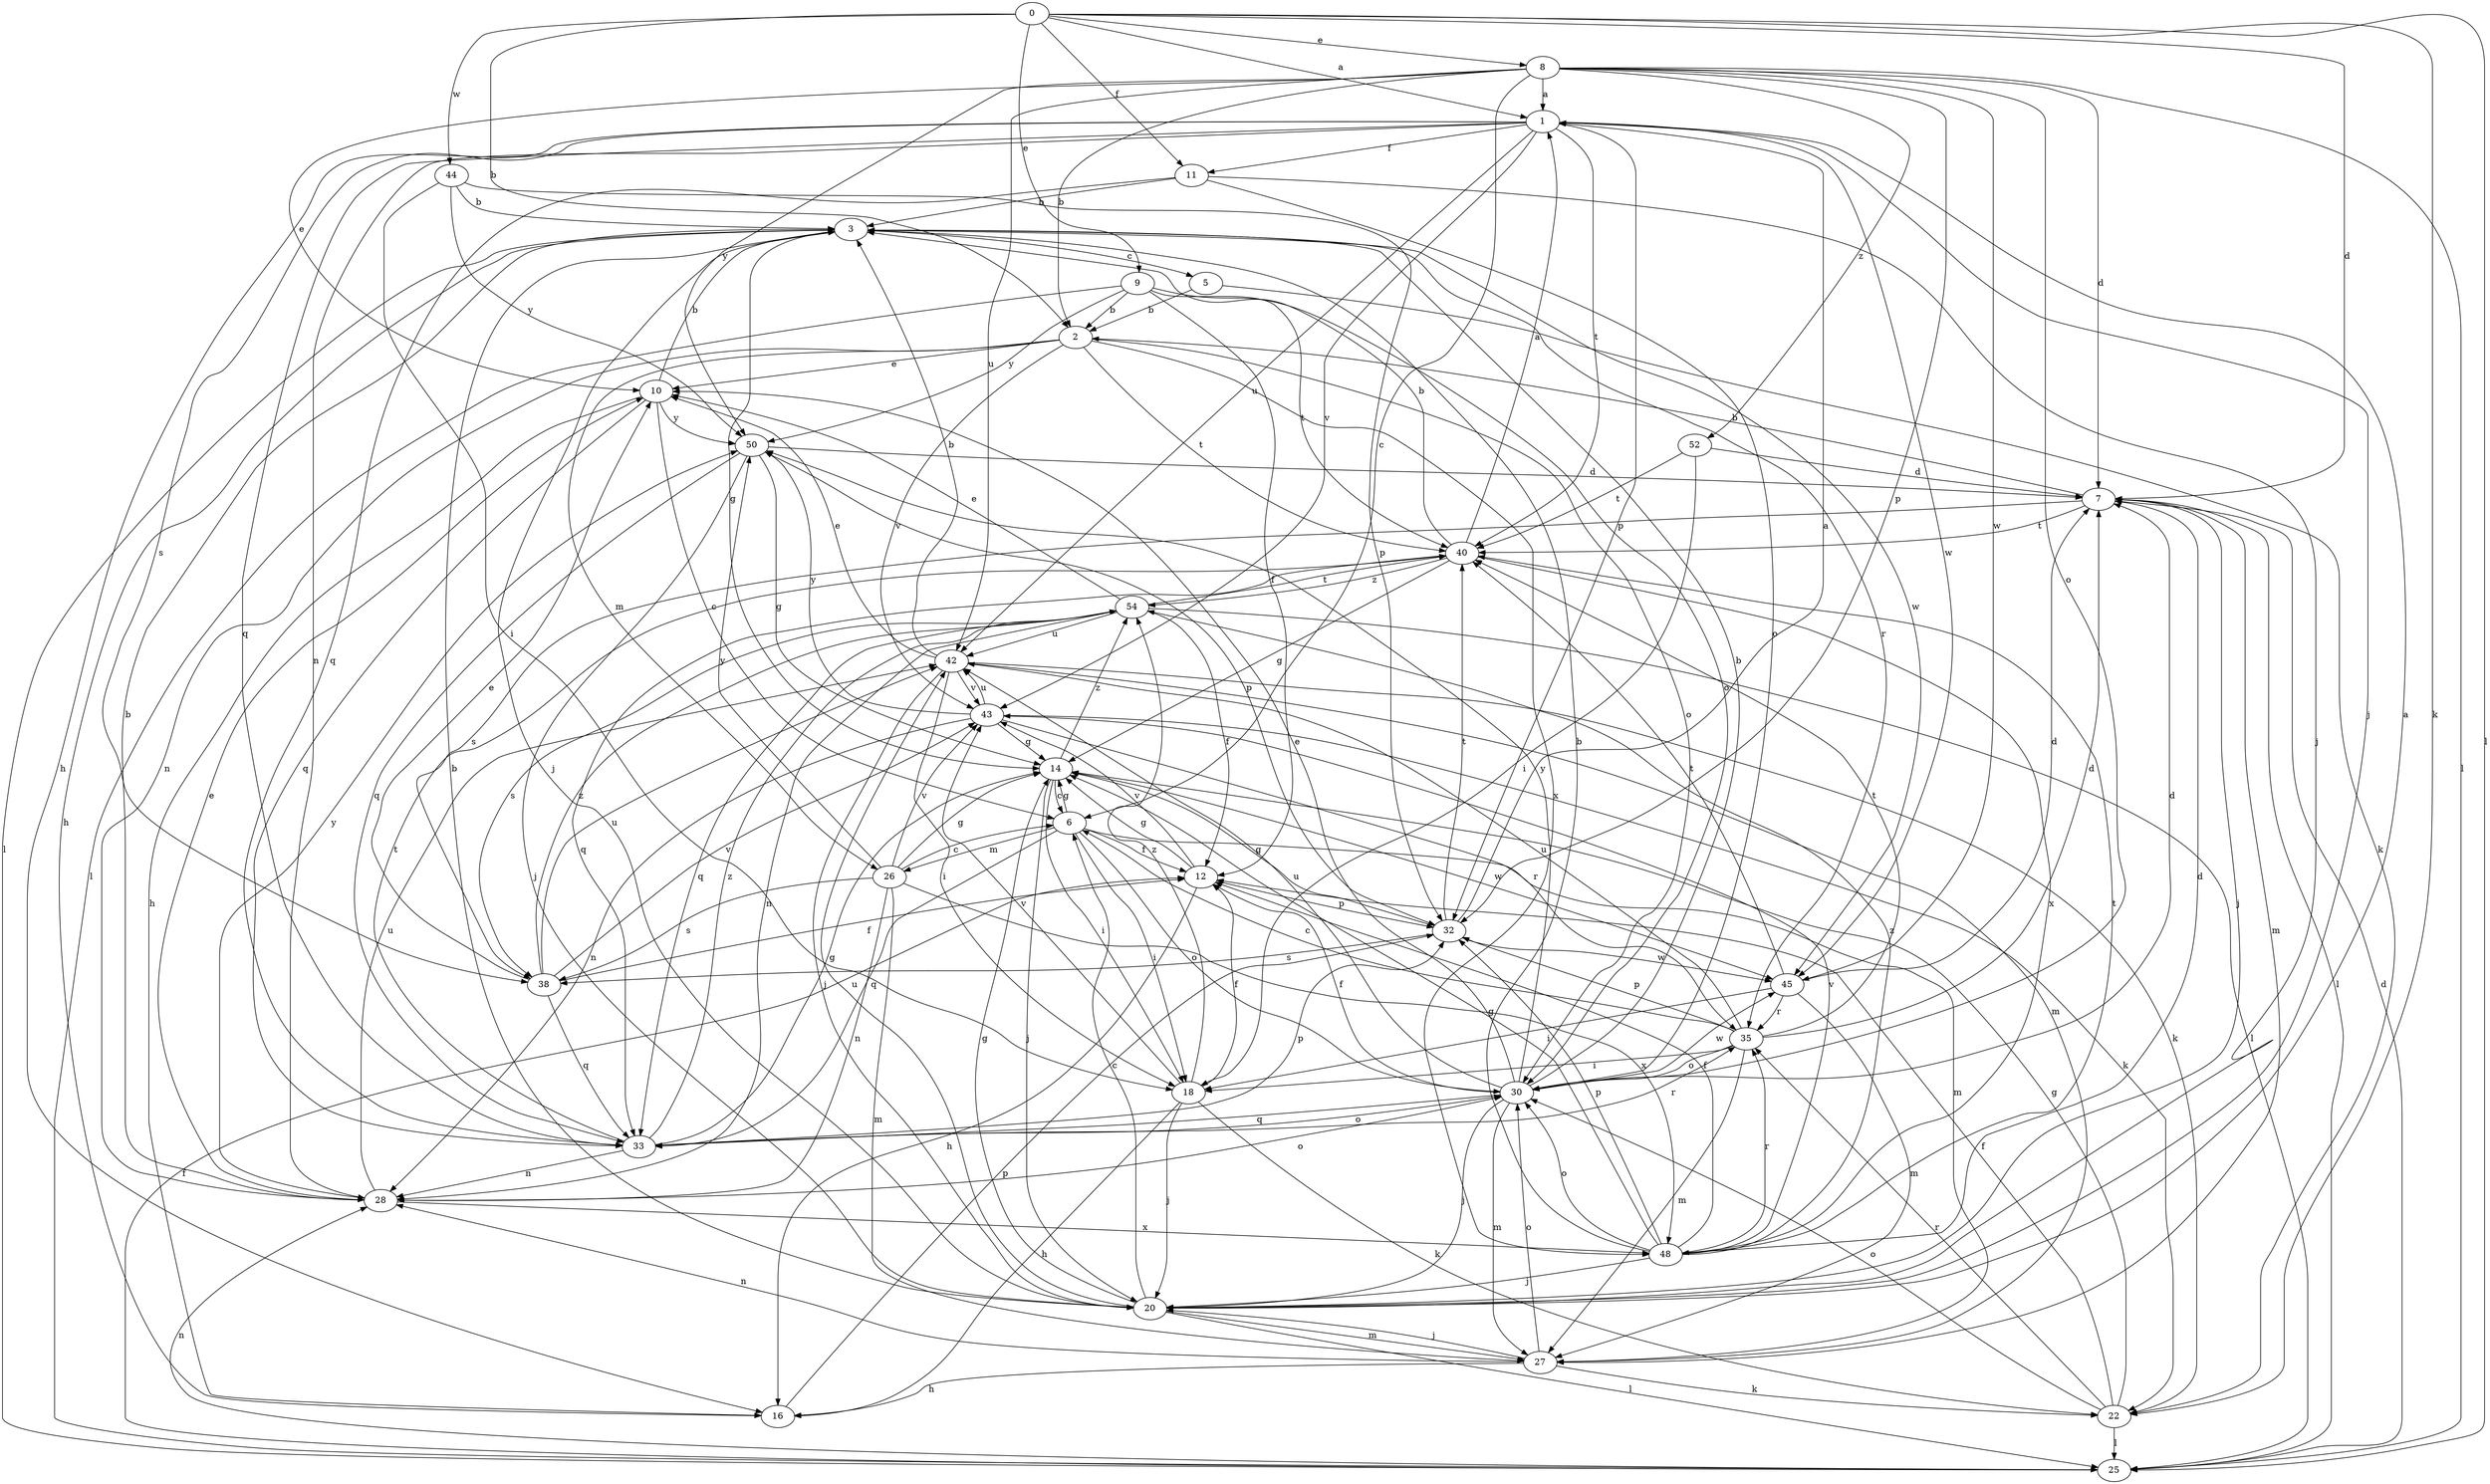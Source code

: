 strict digraph  {
0;
1;
2;
3;
5;
6;
7;
8;
9;
10;
11;
12;
14;
16;
18;
20;
22;
25;
26;
27;
28;
30;
32;
33;
35;
38;
40;
42;
43;
44;
45;
48;
50;
52;
54;
0 -> 1  [label=a];
0 -> 2  [label=b];
0 -> 7  [label=d];
0 -> 8  [label=e];
0 -> 9  [label=e];
0 -> 11  [label=f];
0 -> 22  [label=k];
0 -> 25  [label=l];
0 -> 44  [label=w];
1 -> 11  [label=f];
1 -> 16  [label=h];
1 -> 20  [label=j];
1 -> 28  [label=n];
1 -> 32  [label=p];
1 -> 33  [label=q];
1 -> 38  [label=s];
1 -> 40  [label=t];
1 -> 42  [label=u];
1 -> 43  [label=v];
1 -> 45  [label=w];
2 -> 10  [label=e];
2 -> 26  [label=m];
2 -> 28  [label=n];
2 -> 30  [label=o];
2 -> 40  [label=t];
2 -> 43  [label=v];
2 -> 48  [label=x];
3 -> 5  [label=c];
3 -> 14  [label=g];
3 -> 16  [label=h];
3 -> 20  [label=j];
3 -> 25  [label=l];
3 -> 35  [label=r];
3 -> 45  [label=w];
5 -> 2  [label=b];
5 -> 22  [label=k];
6 -> 12  [label=f];
6 -> 14  [label=g];
6 -> 18  [label=i];
6 -> 26  [label=m];
6 -> 27  [label=m];
6 -> 30  [label=o];
6 -> 33  [label=q];
7 -> 2  [label=b];
7 -> 20  [label=j];
7 -> 25  [label=l];
7 -> 27  [label=m];
7 -> 38  [label=s];
7 -> 40  [label=t];
8 -> 1  [label=a];
8 -> 2  [label=b];
8 -> 6  [label=c];
8 -> 7  [label=d];
8 -> 10  [label=e];
8 -> 25  [label=l];
8 -> 30  [label=o];
8 -> 32  [label=p];
8 -> 42  [label=u];
8 -> 45  [label=w];
8 -> 50  [label=y];
8 -> 52  [label=z];
9 -> 2  [label=b];
9 -> 12  [label=f];
9 -> 25  [label=l];
9 -> 30  [label=o];
9 -> 40  [label=t];
9 -> 50  [label=y];
10 -> 3  [label=b];
10 -> 6  [label=c];
10 -> 16  [label=h];
10 -> 33  [label=q];
10 -> 50  [label=y];
11 -> 3  [label=b];
11 -> 20  [label=j];
11 -> 30  [label=o];
11 -> 33  [label=q];
12 -> 14  [label=g];
12 -> 16  [label=h];
12 -> 32  [label=p];
12 -> 43  [label=v];
14 -> 6  [label=c];
14 -> 18  [label=i];
14 -> 20  [label=j];
14 -> 45  [label=w];
14 -> 54  [label=z];
16 -> 32  [label=p];
18 -> 12  [label=f];
18 -> 16  [label=h];
18 -> 20  [label=j];
18 -> 22  [label=k];
18 -> 43  [label=v];
18 -> 54  [label=z];
20 -> 1  [label=a];
20 -> 3  [label=b];
20 -> 6  [label=c];
20 -> 14  [label=g];
20 -> 25  [label=l];
20 -> 27  [label=m];
20 -> 42  [label=u];
22 -> 12  [label=f];
22 -> 14  [label=g];
22 -> 25  [label=l];
22 -> 30  [label=o];
22 -> 35  [label=r];
25 -> 7  [label=d];
25 -> 12  [label=f];
25 -> 28  [label=n];
26 -> 6  [label=c];
26 -> 14  [label=g];
26 -> 27  [label=m];
26 -> 28  [label=n];
26 -> 38  [label=s];
26 -> 43  [label=v];
26 -> 48  [label=x];
26 -> 50  [label=y];
27 -> 16  [label=h];
27 -> 20  [label=j];
27 -> 22  [label=k];
27 -> 28  [label=n];
27 -> 30  [label=o];
28 -> 3  [label=b];
28 -> 10  [label=e];
28 -> 30  [label=o];
28 -> 42  [label=u];
28 -> 48  [label=x];
28 -> 50  [label=y];
30 -> 3  [label=b];
30 -> 7  [label=d];
30 -> 10  [label=e];
30 -> 12  [label=f];
30 -> 20  [label=j];
30 -> 27  [label=m];
30 -> 33  [label=q];
30 -> 42  [label=u];
30 -> 45  [label=w];
30 -> 50  [label=y];
32 -> 1  [label=a];
32 -> 14  [label=g];
32 -> 38  [label=s];
32 -> 40  [label=t];
32 -> 45  [label=w];
33 -> 14  [label=g];
33 -> 28  [label=n];
33 -> 30  [label=o];
33 -> 32  [label=p];
33 -> 35  [label=r];
33 -> 40  [label=t];
33 -> 54  [label=z];
35 -> 6  [label=c];
35 -> 7  [label=d];
35 -> 18  [label=i];
35 -> 27  [label=m];
35 -> 30  [label=o];
35 -> 32  [label=p];
35 -> 40  [label=t];
35 -> 42  [label=u];
38 -> 10  [label=e];
38 -> 12  [label=f];
38 -> 33  [label=q];
38 -> 42  [label=u];
38 -> 43  [label=v];
38 -> 54  [label=z];
40 -> 1  [label=a];
40 -> 3  [label=b];
40 -> 14  [label=g];
40 -> 33  [label=q];
40 -> 48  [label=x];
40 -> 54  [label=z];
42 -> 3  [label=b];
42 -> 10  [label=e];
42 -> 18  [label=i];
42 -> 20  [label=j];
42 -> 22  [label=k];
42 -> 27  [label=m];
42 -> 43  [label=v];
43 -> 14  [label=g];
43 -> 22  [label=k];
43 -> 28  [label=n];
43 -> 35  [label=r];
43 -> 42  [label=u];
43 -> 50  [label=y];
44 -> 3  [label=b];
44 -> 18  [label=i];
44 -> 32  [label=p];
44 -> 50  [label=y];
45 -> 7  [label=d];
45 -> 18  [label=i];
45 -> 27  [label=m];
45 -> 35  [label=r];
45 -> 40  [label=t];
48 -> 3  [label=b];
48 -> 7  [label=d];
48 -> 12  [label=f];
48 -> 14  [label=g];
48 -> 20  [label=j];
48 -> 30  [label=o];
48 -> 32  [label=p];
48 -> 35  [label=r];
48 -> 40  [label=t];
48 -> 43  [label=v];
48 -> 54  [label=z];
50 -> 7  [label=d];
50 -> 14  [label=g];
50 -> 20  [label=j];
50 -> 32  [label=p];
50 -> 33  [label=q];
52 -> 7  [label=d];
52 -> 18  [label=i];
52 -> 40  [label=t];
54 -> 10  [label=e];
54 -> 12  [label=f];
54 -> 25  [label=l];
54 -> 28  [label=n];
54 -> 33  [label=q];
54 -> 38  [label=s];
54 -> 40  [label=t];
54 -> 42  [label=u];
}
